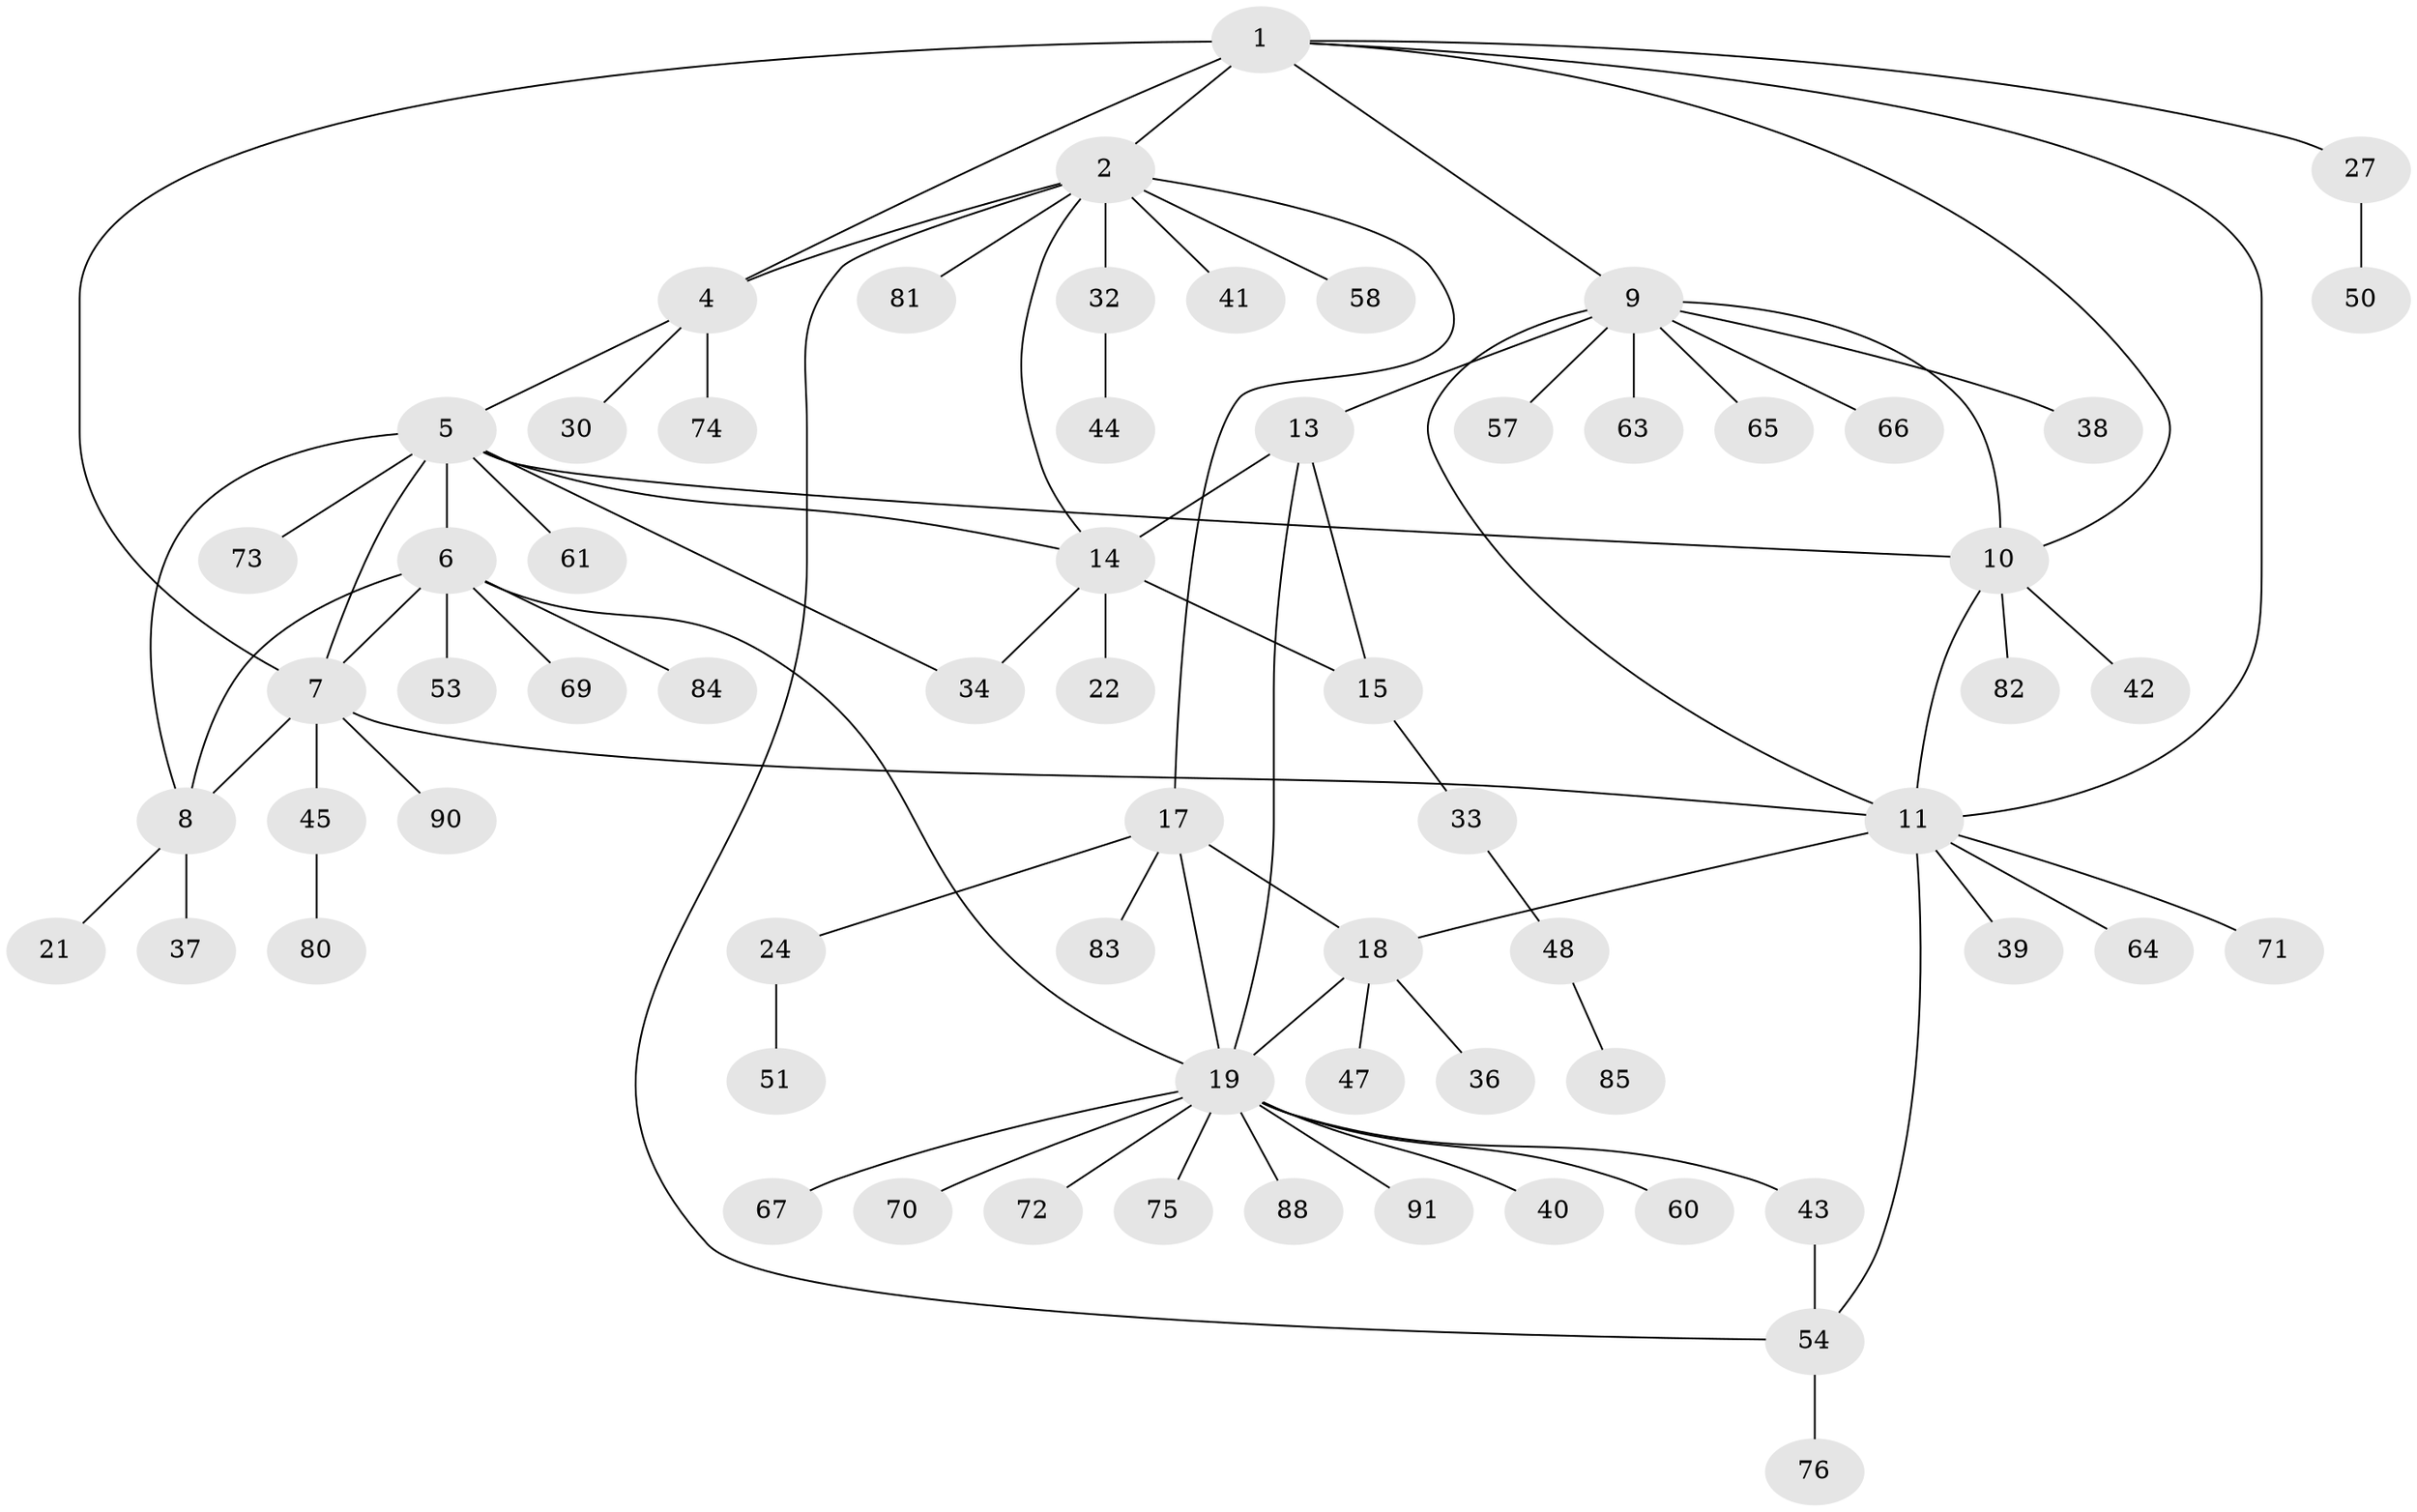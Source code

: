 // Generated by graph-tools (version 1.1) at 2025/52/02/27/25 19:52:18]
// undirected, 66 vertices, 85 edges
graph export_dot {
graph [start="1"]
  node [color=gray90,style=filled];
  1 [super="+12"];
  2 [super="+3"];
  4 [super="+25"];
  5 [super="+35"];
  6 [super="+49"];
  7 [super="+26"];
  8 [super="+77"];
  9 [super="+31"];
  10 [super="+23"];
  11 [super="+28"];
  13 [super="+16"];
  14 [super="+89"];
  15 [super="+86"];
  17 [super="+68"];
  18 [super="+56"];
  19 [super="+20"];
  21;
  22;
  24 [super="+59"];
  27 [super="+29"];
  30;
  32;
  33;
  34 [super="+46"];
  36;
  37;
  38;
  39;
  40 [super="+62"];
  41;
  42;
  43 [super="+55"];
  44;
  45 [super="+87"];
  47 [super="+52"];
  48 [super="+79"];
  50;
  51;
  53;
  54;
  57;
  58;
  60;
  61;
  63;
  64;
  65;
  66;
  67;
  69;
  70;
  71;
  72 [super="+78"];
  73;
  74;
  75;
  76;
  80;
  81;
  82;
  83;
  84;
  85;
  88;
  90;
  91;
  1 -- 2 [weight=2];
  1 -- 4;
  1 -- 27;
  1 -- 7;
  1 -- 9;
  1 -- 10;
  1 -- 11;
  2 -- 4 [weight=2];
  2 -- 17;
  2 -- 32;
  2 -- 41;
  2 -- 54;
  2 -- 81;
  2 -- 58;
  2 -- 14;
  4 -- 5;
  4 -- 74;
  4 -- 30;
  5 -- 6;
  5 -- 7;
  5 -- 8;
  5 -- 14;
  5 -- 34;
  5 -- 61;
  5 -- 73;
  5 -- 10;
  6 -- 7;
  6 -- 8;
  6 -- 53;
  6 -- 69;
  6 -- 84;
  6 -- 19;
  7 -- 8;
  7 -- 45;
  7 -- 90;
  7 -- 11;
  8 -- 21;
  8 -- 37;
  9 -- 10;
  9 -- 11;
  9 -- 13;
  9 -- 38;
  9 -- 57;
  9 -- 63;
  9 -- 65;
  9 -- 66;
  10 -- 11;
  10 -- 42;
  10 -- 82;
  11 -- 18;
  11 -- 39;
  11 -- 54;
  11 -- 64;
  11 -- 71;
  13 -- 14 [weight=2];
  13 -- 15 [weight=2];
  13 -- 19;
  14 -- 15;
  14 -- 22;
  14 -- 34;
  15 -- 33;
  17 -- 18;
  17 -- 19 [weight=2];
  17 -- 24;
  17 -- 83;
  18 -- 19 [weight=2];
  18 -- 36;
  18 -- 47;
  19 -- 40;
  19 -- 60;
  19 -- 67;
  19 -- 70;
  19 -- 72;
  19 -- 75;
  19 -- 88;
  19 -- 91;
  19 -- 43;
  24 -- 51;
  27 -- 50;
  32 -- 44;
  33 -- 48;
  43 -- 54;
  45 -- 80;
  48 -- 85;
  54 -- 76;
}
